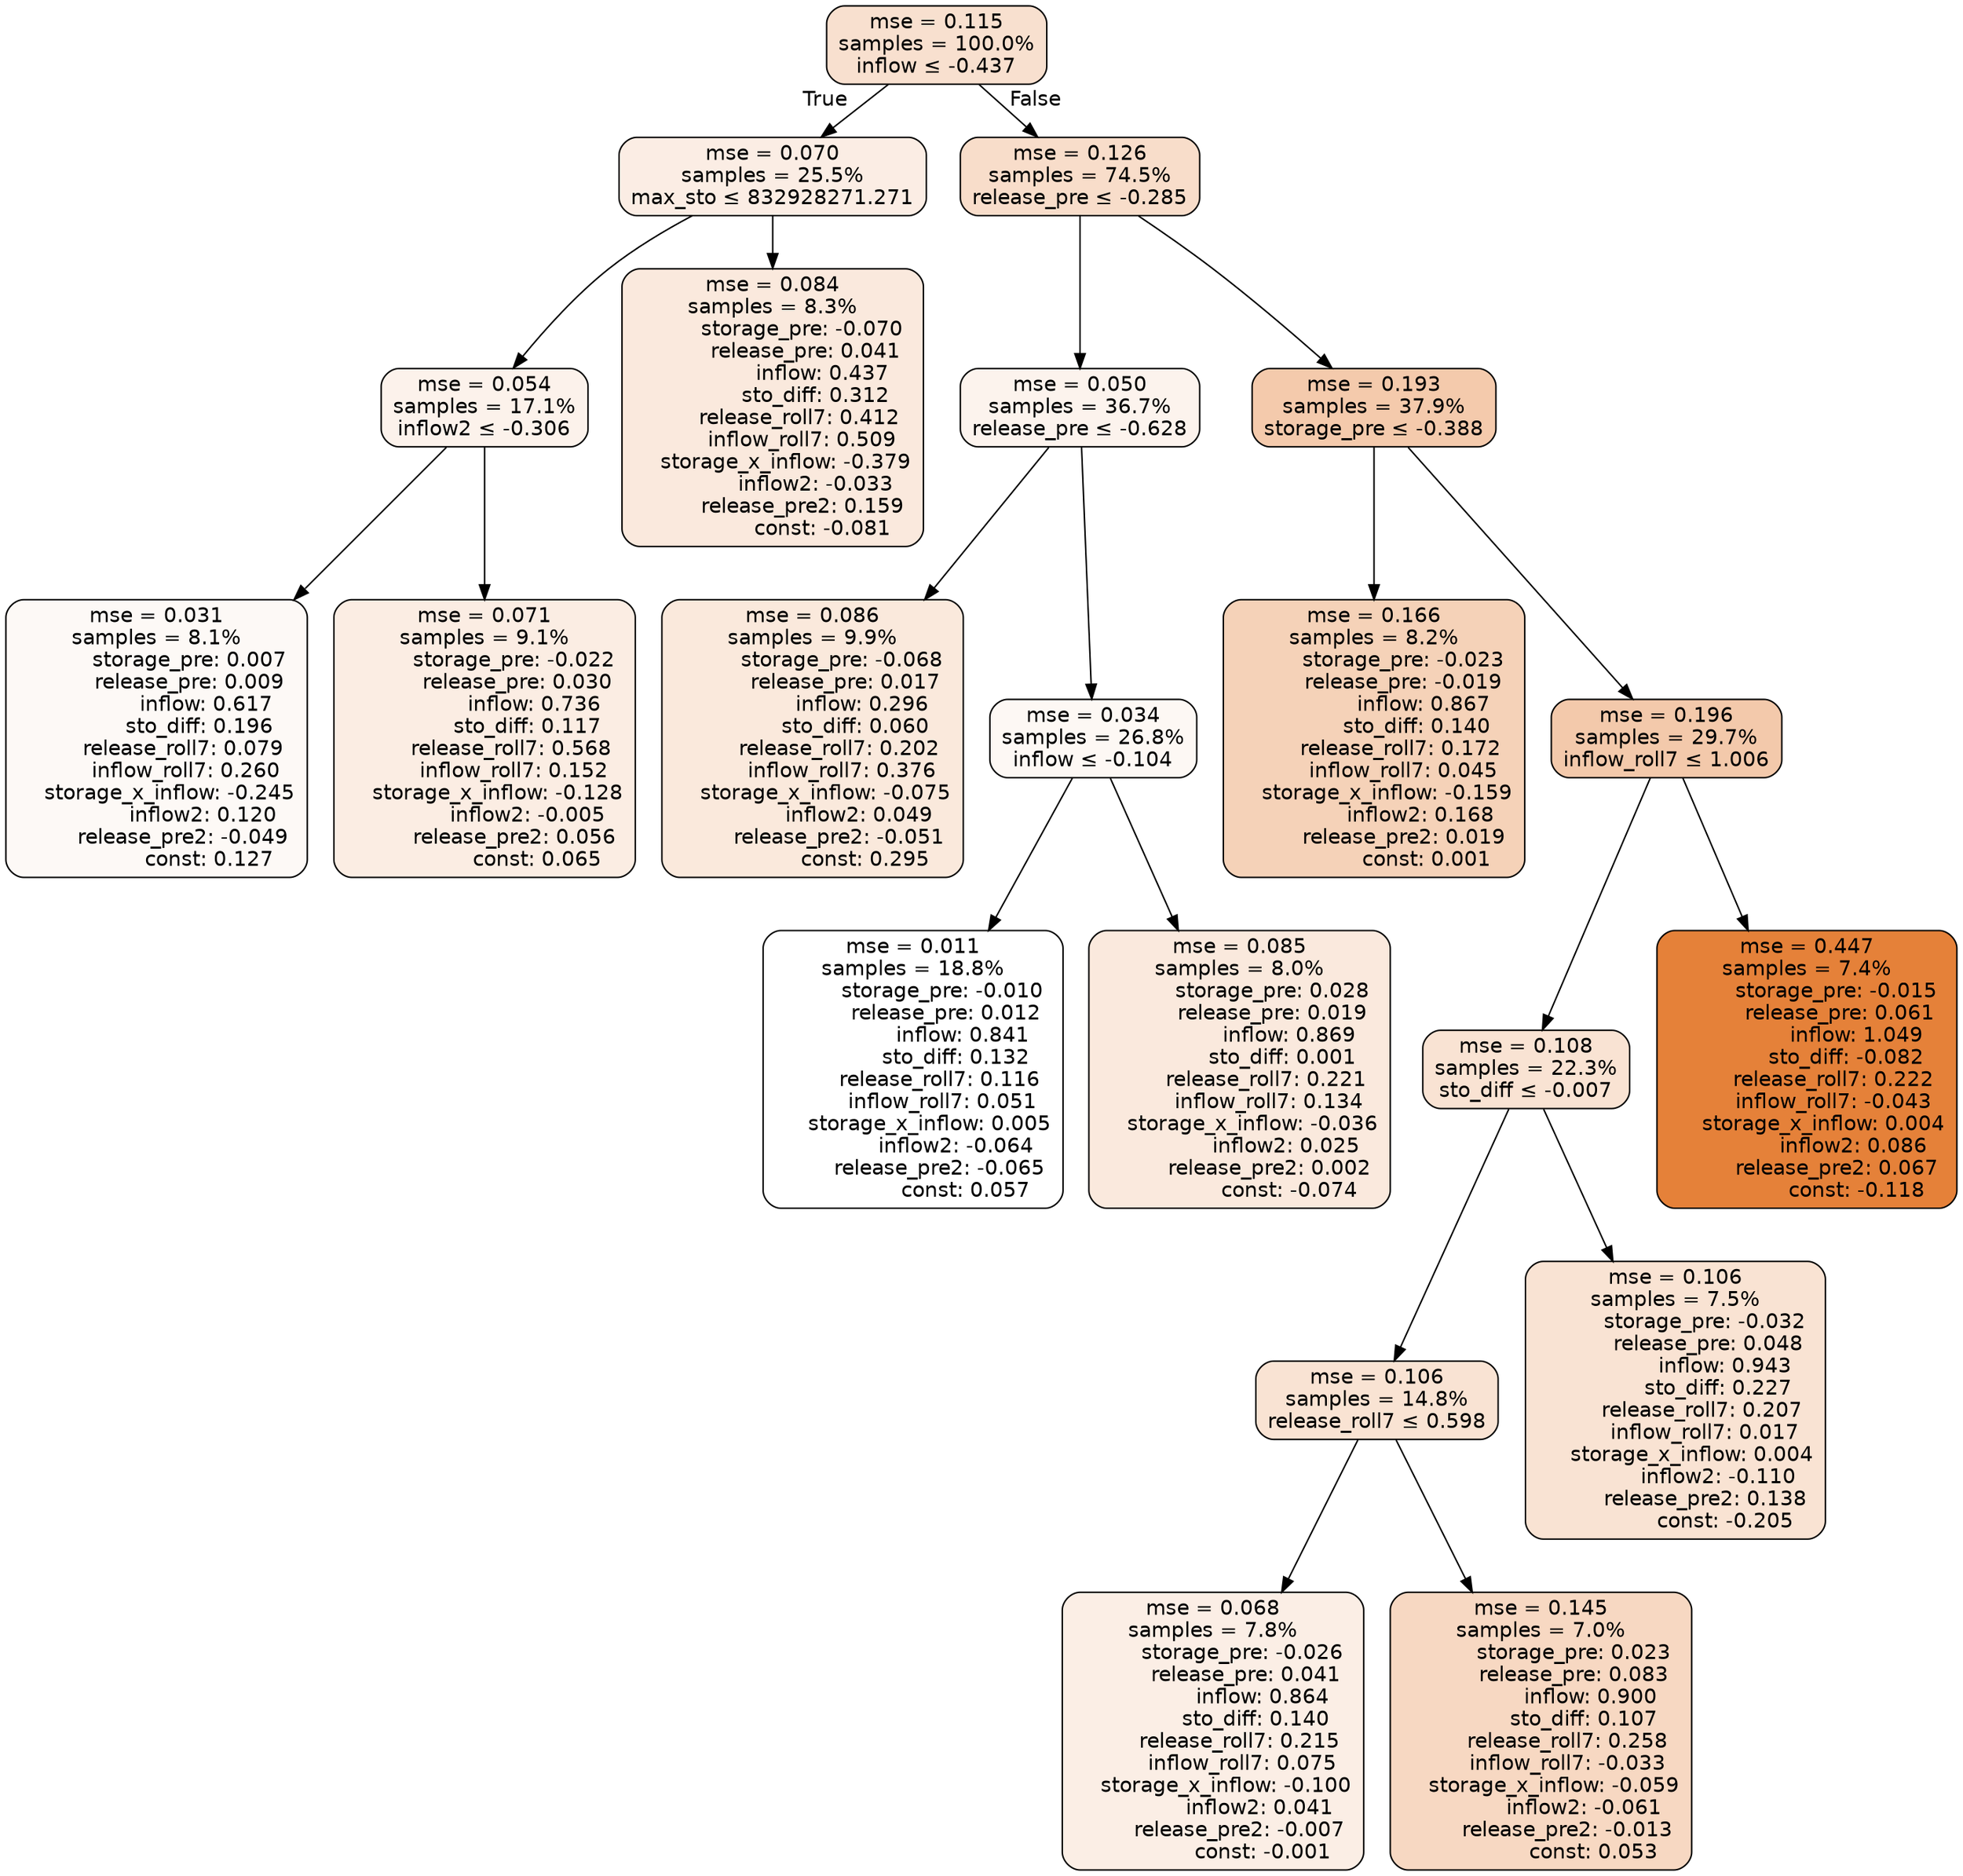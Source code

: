 digraph tree {
bgcolor="transparent"
node [shape=rectangle, style="filled, rounded", color="black", fontname=helvetica] ;
edge [fontname=helvetica] ;
	"0" [label="mse = 0.115
samples = 100.0%
inflow &le; -0.437", fillcolor="#f8e0cf"]
	"1" [label="mse = 0.070
samples = 25.5%
max_sto &le; 832928271.271", fillcolor="#fbede4"]
	"2" [label="mse = 0.054
samples = 17.1%
inflow2 &le; -0.306", fillcolor="#fcf2eb"]
	"3" [label="mse = 0.031
samples = 8.1%
          storage_pre: 0.007
          release_pre: 0.009
               inflow: 0.617
             sto_diff: 0.196
        release_roll7: 0.079
         inflow_roll7: 0.260
    storage_x_inflow: -0.245
              inflow2: 0.120
        release_pre2: -0.049
                const: 0.127", fillcolor="#fdf9f6"]
	"4" [label="mse = 0.071
samples = 9.1%
         storage_pre: -0.022
          release_pre: 0.030
               inflow: 0.736
             sto_diff: 0.117
        release_roll7: 0.568
         inflow_roll7: 0.152
    storage_x_inflow: -0.128
             inflow2: -0.005
         release_pre2: 0.056
                const: 0.065", fillcolor="#fbede3"]
	"5" [label="mse = 0.084
samples = 8.3%
         storage_pre: -0.070
          release_pre: 0.041
               inflow: 0.437
             sto_diff: 0.312
        release_roll7: 0.412
         inflow_roll7: 0.509
    storage_x_inflow: -0.379
             inflow2: -0.033
         release_pre2: 0.159
               const: -0.081", fillcolor="#fae9dd"]
	"6" [label="mse = 0.126
samples = 74.5%
release_pre &le; -0.285", fillcolor="#f8ddca"]
	"7" [label="mse = 0.050
samples = 36.7%
release_pre &le; -0.628", fillcolor="#fcf3ed"]
	"8" [label="mse = 0.086
samples = 9.9%
         storage_pre: -0.068
          release_pre: 0.017
               inflow: 0.296
             sto_diff: 0.060
        release_roll7: 0.202
         inflow_roll7: 0.376
    storage_x_inflow: -0.075
              inflow2: 0.049
        release_pre2: -0.051
                const: 0.295", fillcolor="#fae9dc"]
	"9" [label="mse = 0.034
samples = 26.8%
inflow &le; -0.104", fillcolor="#fdf8f4"]
	"10" [label="mse = 0.011
samples = 18.8%
         storage_pre: -0.010
          release_pre: 0.012
               inflow: 0.841
             sto_diff: 0.132
        release_roll7: 0.116
         inflow_roll7: 0.051
     storage_x_inflow: 0.005
             inflow2: -0.064
        release_pre2: -0.065
                const: 0.057", fillcolor="#ffffff"]
	"11" [label="mse = 0.085
samples = 8.0%
          storage_pre: 0.028
          release_pre: 0.019
               inflow: 0.869
             sto_diff: 0.001
        release_roll7: 0.221
         inflow_roll7: 0.134
    storage_x_inflow: -0.036
              inflow2: 0.025
         release_pre2: 0.002
               const: -0.074", fillcolor="#fae9dd"]
	"12" [label="mse = 0.193
samples = 37.9%
storage_pre &le; -0.388", fillcolor="#f4caac"]
	"13" [label="mse = 0.166
samples = 8.2%
         storage_pre: -0.023
         release_pre: -0.019
               inflow: 0.867
             sto_diff: 0.140
        release_roll7: 0.172
         inflow_roll7: 0.045
    storage_x_inflow: -0.159
              inflow2: 0.168
         release_pre2: 0.019
                const: 0.001", fillcolor="#f5d2b8"]
	"14" [label="mse = 0.196
samples = 29.7%
inflow_roll7 &le; 1.006", fillcolor="#f3c9ab"]
	"15" [label="mse = 0.108
samples = 22.3%
sto_diff &le; -0.007", fillcolor="#f9e3d3"]
	"16" [label="mse = 0.106
samples = 14.8%
release_roll7 &le; 0.598", fillcolor="#f9e3d3"]
	"17" [label="mse = 0.068
samples = 7.8%
         storage_pre: -0.026
          release_pre: 0.041
               inflow: 0.864
             sto_diff: 0.140
        release_roll7: 0.215
         inflow_roll7: 0.075
    storage_x_inflow: -0.100
              inflow2: 0.041
        release_pre2: -0.007
               const: -0.001", fillcolor="#fbeee5"]
	"18" [label="mse = 0.145
samples = 7.0%
          storage_pre: 0.023
          release_pre: 0.083
               inflow: 0.900
             sto_diff: 0.107
        release_roll7: 0.258
        inflow_roll7: -0.033
    storage_x_inflow: -0.059
             inflow2: -0.061
        release_pre2: -0.013
                const: 0.053", fillcolor="#f7d8c2"]
	"19" [label="mse = 0.106
samples = 7.5%
         storage_pre: -0.032
          release_pre: 0.048
               inflow: 0.943
             sto_diff: 0.227
        release_roll7: 0.207
         inflow_roll7: 0.017
     storage_x_inflow: 0.004
             inflow2: -0.110
         release_pre2: 0.138
               const: -0.205", fillcolor="#f9e3d3"]
	"20" [label="mse = 0.447
samples = 7.4%
         storage_pre: -0.015
          release_pre: 0.061
               inflow: 1.049
            sto_diff: -0.082
        release_roll7: 0.222
        inflow_roll7: -0.043
     storage_x_inflow: 0.004
              inflow2: 0.086
         release_pre2: 0.067
               const: -0.118", fillcolor="#e58139"]

	"0" -> "1" [labeldistance=2.5, labelangle=45, headlabel="True"]
	"1" -> "2"
	"2" -> "3"
	"2" -> "4"
	"1" -> "5"
	"0" -> "6" [labeldistance=2.5, labelangle=-45, headlabel="False"]
	"6" -> "7"
	"7" -> "8"
	"7" -> "9"
	"9" -> "10"
	"9" -> "11"
	"6" -> "12"
	"12" -> "13"
	"12" -> "14"
	"14" -> "15"
	"15" -> "16"
	"16" -> "17"
	"16" -> "18"
	"15" -> "19"
	"14" -> "20"
}
